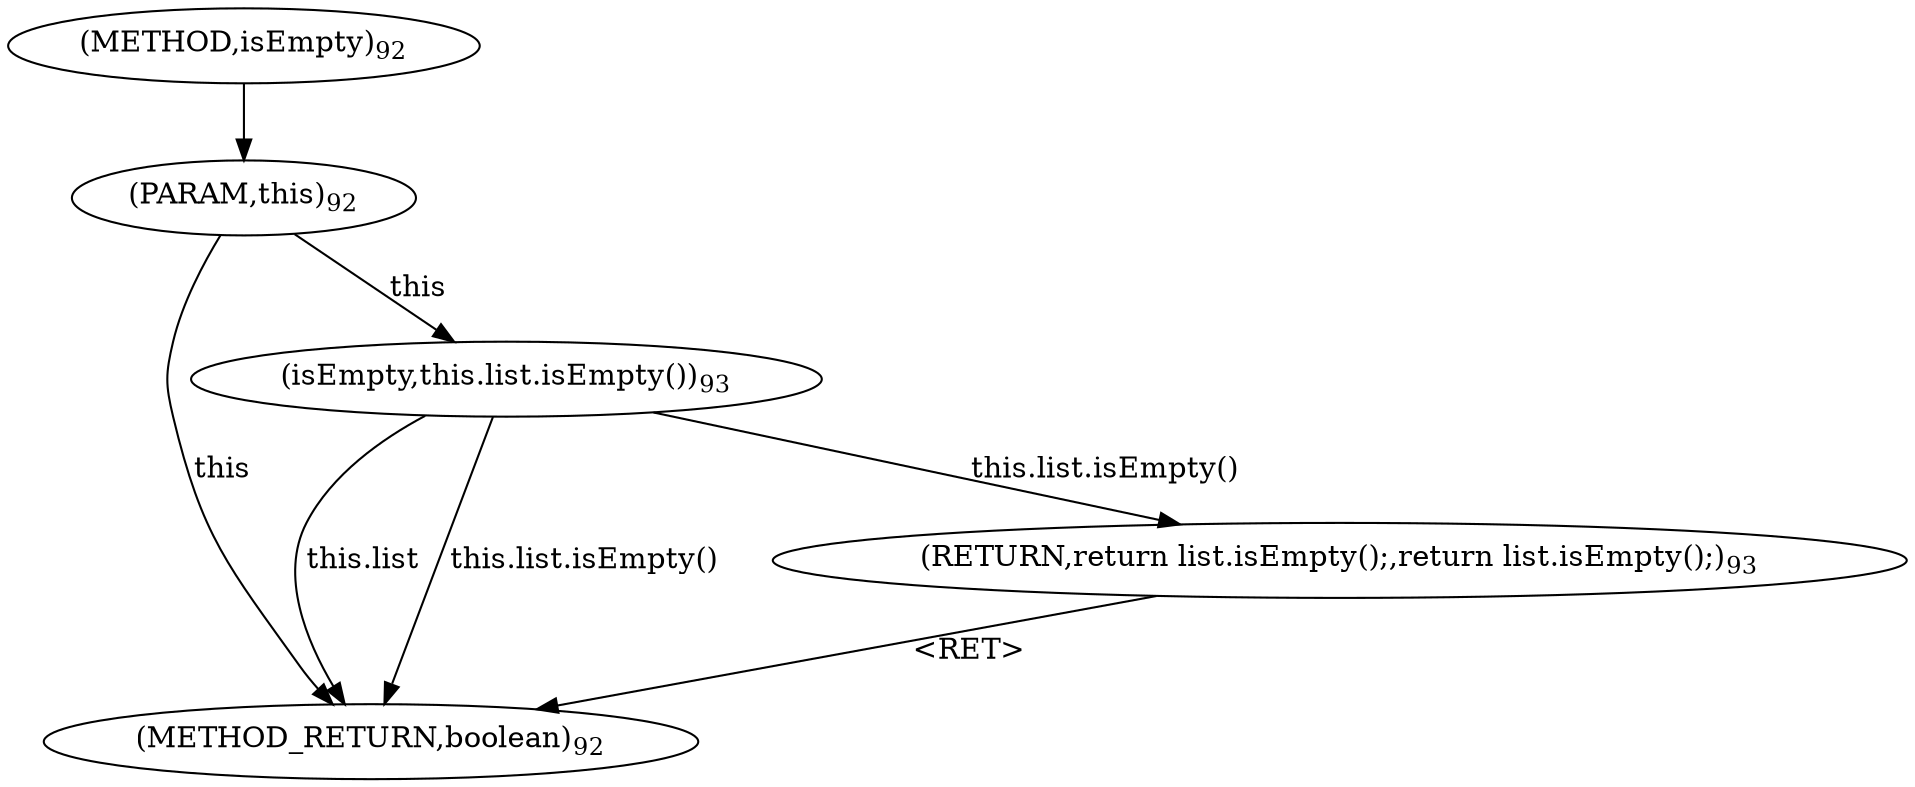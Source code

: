 digraph "isEmpty" {  
"306" [label = <(METHOD,isEmpty)<SUB>92</SUB>> ]
"316" [label = <(METHOD_RETURN,boolean)<SUB>92</SUB>> ]
"307" [label = <(PARAM,this)<SUB>92</SUB>> ]
"309" [label = <(RETURN,return list.isEmpty();,return list.isEmpty();)<SUB>93</SUB>> ]
"310" [label = <(isEmpty,this.list.isEmpty())<SUB>93</SUB>> ]
"310" [label = <(isEmpty,this.list.isEmpty())<SUB>93</SUB>> ]
  "309" -> "316"  [ label = "&lt;RET&gt;"] 
  "307" -> "316"  [ label = "this"] 
  "310" -> "316"  [ label = "this.list"] 
  "310" -> "316"  [ label = "this.list.isEmpty()"] 
  "306" -> "307" 
  "310" -> "309"  [ label = "this.list.isEmpty()"] 
  "307" -> "310"  [ label = "this"] 
}
